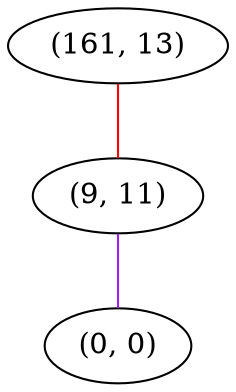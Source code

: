 graph "" {
"(161, 13)";
"(9, 11)";
"(0, 0)";
"(161, 13)" -- "(9, 11)"  [color=red, key=0, weight=1];
"(9, 11)" -- "(0, 0)"  [color=purple, key=0, weight=4];
}
